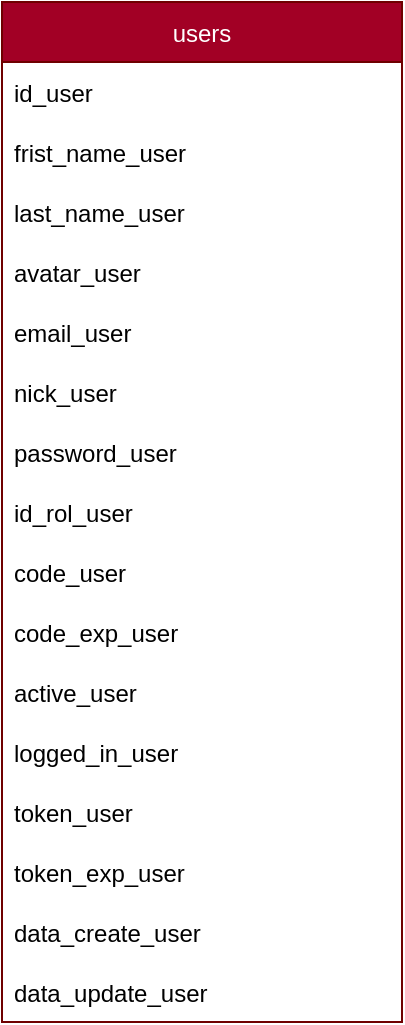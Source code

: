 <mxfile>
    <diagram id="TwqEHlXyz-T0GQaUkwLv" name="users">
        <mxGraphModel dx="736" dy="535" grid="1" gridSize="10" guides="1" tooltips="1" connect="1" arrows="1" fold="1" page="1" pageScale="1" pageWidth="827" pageHeight="1169" math="0" shadow="0">
            <root>
                <mxCell id="0"/>
                <mxCell id="1" parent="0"/>
                <mxCell id="2" value="users" style="swimlane;fontStyle=0;childLayout=stackLayout;horizontal=1;startSize=30;horizontalStack=0;resizeParent=1;resizeParentMax=0;resizeLast=0;collapsible=1;marginBottom=0;fillColor=#a20025;fontColor=#ffffff;strokeColor=#6F0000;" parent="1" vertex="1">
                    <mxGeometry x="330" y="160" width="200" height="510" as="geometry"/>
                </mxCell>
                <mxCell id="3" value="id_user" style="text;strokeColor=none;fillColor=none;align=left;verticalAlign=middle;spacingLeft=4;spacingRight=4;overflow=hidden;points=[[0,0.5],[1,0.5]];portConstraint=eastwest;rotatable=0;" parent="2" vertex="1">
                    <mxGeometry y="30" width="200" height="30" as="geometry"/>
                </mxCell>
                <mxCell id="4" value="frist_name_user" style="text;strokeColor=none;fillColor=none;align=left;verticalAlign=middle;spacingLeft=4;spacingRight=4;overflow=hidden;points=[[0,0.5],[1,0.5]];portConstraint=eastwest;rotatable=0;" parent="2" vertex="1">
                    <mxGeometry y="60" width="200" height="30" as="geometry"/>
                </mxCell>
                <mxCell id="8" value="last_name_user" style="text;strokeColor=none;fillColor=none;align=left;verticalAlign=middle;spacingLeft=4;spacingRight=4;overflow=hidden;points=[[0,0.5],[1,0.5]];portConstraint=eastwest;rotatable=0;" parent="2" vertex="1">
                    <mxGeometry y="90" width="200" height="30" as="geometry"/>
                </mxCell>
                <mxCell id="CUGPLdXj15tZEPL0o5Ey-15" value="avatar_user" style="text;strokeColor=none;fillColor=none;align=left;verticalAlign=middle;spacingLeft=4;spacingRight=4;overflow=hidden;points=[[0,0.5],[1,0.5]];portConstraint=eastwest;rotatable=0;" parent="2" vertex="1">
                    <mxGeometry y="120" width="200" height="30" as="geometry"/>
                </mxCell>
                <mxCell id="5" value="email_user" style="text;strokeColor=none;fillColor=none;align=left;verticalAlign=middle;spacingLeft=4;spacingRight=4;overflow=hidden;points=[[0,0.5],[1,0.5]];portConstraint=eastwest;rotatable=0;" parent="2" vertex="1">
                    <mxGeometry y="150" width="200" height="30" as="geometry"/>
                </mxCell>
                <mxCell id="9" value="nick_user" style="text;strokeColor=none;fillColor=none;align=left;verticalAlign=middle;spacingLeft=4;spacingRight=4;overflow=hidden;points=[[0,0.5],[1,0.5]];portConstraint=eastwest;rotatable=0;" parent="2" vertex="1">
                    <mxGeometry y="180" width="200" height="30" as="geometry"/>
                </mxCell>
                <mxCell id="10" value="password_user" style="text;strokeColor=none;fillColor=none;align=left;verticalAlign=middle;spacingLeft=4;spacingRight=4;overflow=hidden;points=[[0,0.5],[1,0.5]];portConstraint=eastwest;rotatable=0;" parent="2" vertex="1">
                    <mxGeometry y="210" width="200" height="30" as="geometry"/>
                </mxCell>
                <mxCell id="MIo3ZtED6u05MXqJOeDs-14" value="id_rol_user" style="text;strokeColor=none;fillColor=none;align=left;verticalAlign=middle;spacingLeft=4;spacingRight=4;overflow=hidden;points=[[0,0.5],[1,0.5]];portConstraint=eastwest;rotatable=0;" parent="2" vertex="1">
                    <mxGeometry y="240" width="200" height="30" as="geometry"/>
                </mxCell>
                <mxCell id="8s_-cQ6L4pZRigQlBt_O-14" value="code_user" style="text;strokeColor=none;fillColor=none;align=left;verticalAlign=middle;spacingLeft=4;spacingRight=4;overflow=hidden;points=[[0,0.5],[1,0.5]];portConstraint=eastwest;rotatable=0;" parent="2" vertex="1">
                    <mxGeometry y="270" width="200" height="30" as="geometry"/>
                </mxCell>
                <mxCell id="CUGPLdXj15tZEPL0o5Ey-14" value="code_exp_user" style="text;strokeColor=none;fillColor=none;align=left;verticalAlign=middle;spacingLeft=4;spacingRight=4;overflow=hidden;points=[[0,0.5],[1,0.5]];portConstraint=eastwest;rotatable=0;" parent="2" vertex="1">
                    <mxGeometry y="300" width="200" height="30" as="geometry"/>
                </mxCell>
                <mxCell id="_kCcFw-_OihLcSpyuww9-15" value="active_user" style="text;strokeColor=none;fillColor=none;align=left;verticalAlign=middle;spacingLeft=4;spacingRight=4;overflow=hidden;points=[[0,0.5],[1,0.5]];portConstraint=eastwest;rotatable=0;" parent="2" vertex="1">
                    <mxGeometry y="330" width="200" height="30" as="geometry"/>
                </mxCell>
                <mxCell id="_kCcFw-_OihLcSpyuww9-14" value="logged_in_user" style="text;strokeColor=none;fillColor=none;align=left;verticalAlign=middle;spacingLeft=4;spacingRight=4;overflow=hidden;points=[[0,0.5],[1,0.5]];portConstraint=eastwest;rotatable=0;" parent="2" vertex="1">
                    <mxGeometry y="360" width="200" height="30" as="geometry"/>
                </mxCell>
                <mxCell id="11" value="token_user" style="text;strokeColor=none;fillColor=none;align=left;verticalAlign=middle;spacingLeft=4;spacingRight=4;overflow=hidden;points=[[0,0.5],[1,0.5]];portConstraint=eastwest;rotatable=0;" parent="2" vertex="1">
                    <mxGeometry y="390" width="200" height="30" as="geometry"/>
                </mxCell>
                <mxCell id="12" value="token_exp_user" style="text;strokeColor=none;fillColor=none;align=left;verticalAlign=middle;spacingLeft=4;spacingRight=4;overflow=hidden;points=[[0,0.5],[1,0.5]];portConstraint=eastwest;rotatable=0;" parent="2" vertex="1">
                    <mxGeometry y="420" width="200" height="30" as="geometry"/>
                </mxCell>
                <mxCell id="13" value="data_create_user" style="text;strokeColor=none;fillColor=none;align=left;verticalAlign=middle;spacingLeft=4;spacingRight=4;overflow=hidden;points=[[0,0.5],[1,0.5]];portConstraint=eastwest;rotatable=0;" parent="2" vertex="1">
                    <mxGeometry y="450" width="200" height="30" as="geometry"/>
                </mxCell>
                <mxCell id="14" value="data_update_user" style="text;strokeColor=none;fillColor=none;align=left;verticalAlign=middle;spacingLeft=4;spacingRight=4;overflow=hidden;points=[[0,0.5],[1,0.5]];portConstraint=eastwest;rotatable=0;" parent="2" vertex="1">
                    <mxGeometry y="480" width="200" height="30" as="geometry"/>
                </mxCell>
            </root>
        </mxGraphModel>
    </diagram>
    <diagram name="products" id="J0vgvxfZZCixbBeC4TnS">
        <mxGraphModel dx="595" dy="605" grid="1" gridSize="10" guides="1" tooltips="1" connect="1" arrows="1" fold="1" page="1" pageScale="1" pageWidth="827" pageHeight="1169" math="0" shadow="0">
            <root>
                <mxCell id="jhzp4ABi9KNPk_GAH-yt-0"/>
                <mxCell id="jhzp4ABi9KNPk_GAH-yt-1" parent="jhzp4ABi9KNPk_GAH-yt-0"/>
                <mxCell id="jhzp4ABi9KNPk_GAH-yt-2" value="products" style="swimlane;fontStyle=0;childLayout=stackLayout;horizontal=1;startSize=30;horizontalStack=0;resizeParent=1;resizeParentMax=0;resizeLast=0;collapsible=1;marginBottom=0;fillColor=#a20025;fontColor=#ffffff;strokeColor=#6F0000;" parent="jhzp4ABi9KNPk_GAH-yt-1" vertex="1">
                    <mxGeometry x="240" y="180" width="150" height="330" as="geometry"/>
                </mxCell>
                <mxCell id="jhzp4ABi9KNPk_GAH-yt-3" value="id_product" style="text;strokeColor=none;fillColor=none;align=left;verticalAlign=middle;spacingLeft=4;spacingRight=4;overflow=hidden;points=[[0,0.5],[1,0.5]];portConstraint=eastwest;rotatable=0;" parent="jhzp4ABi9KNPk_GAH-yt-2" vertex="1">
                    <mxGeometry y="30" width="150" height="30" as="geometry"/>
                </mxCell>
                <mxCell id="ni0AijwCaQ_9Kivrfrr_-0" value="id_user_product" style="text;strokeColor=none;fillColor=none;align=left;verticalAlign=middle;spacingLeft=4;spacingRight=4;overflow=hidden;points=[[0,0.5],[1,0.5]];portConstraint=eastwest;rotatable=0;" parent="jhzp4ABi9KNPk_GAH-yt-2" vertex="1">
                    <mxGeometry y="60" width="150" height="30" as="geometry"/>
                </mxCell>
                <mxCell id="jhzp4ABi9KNPk_GAH-yt-4" value="name_product" style="text;strokeColor=none;fillColor=none;align=left;verticalAlign=middle;spacingLeft=4;spacingRight=4;overflow=hidden;points=[[0,0.5],[1,0.5]];portConstraint=eastwest;rotatable=0;" parent="jhzp4ABi9KNPk_GAH-yt-2" vertex="1">
                    <mxGeometry y="90" width="150" height="30" as="geometry"/>
                </mxCell>
                <mxCell id="y993YxXYXiB7ndSkDx4q-0" value="description_product" style="text;strokeColor=none;fillColor=none;align=left;verticalAlign=middle;spacingLeft=4;spacingRight=4;overflow=hidden;points=[[0,0.5],[1,0.5]];portConstraint=eastwest;rotatable=0;" parent="jhzp4ABi9KNPk_GAH-yt-2" vertex="1">
                    <mxGeometry y="120" width="150" height="30" as="geometry"/>
                </mxCell>
                <mxCell id="aUJPRQSHZ6fd_BQk_Qw2-0" value="image_product" style="text;strokeColor=none;fillColor=none;align=left;verticalAlign=middle;spacingLeft=4;spacingRight=4;overflow=hidden;points=[[0,0.5],[1,0.5]];portConstraint=eastwest;rotatable=0;" parent="jhzp4ABi9KNPk_GAH-yt-2" vertex="1">
                    <mxGeometry y="150" width="150" height="30" as="geometry"/>
                </mxCell>
                <mxCell id="354ASEUlOYxVKdZRg9Gr-0" value="amount_product" style="text;strokeColor=none;fillColor=none;align=left;verticalAlign=middle;spacingLeft=4;spacingRight=4;overflow=hidden;points=[[0,0.5],[1,0.5]];portConstraint=eastwest;rotatable=0;" parent="jhzp4ABi9KNPk_GAH-yt-2" vertex="1">
                    <mxGeometry y="180" width="150" height="30" as="geometry"/>
                </mxCell>
                <mxCell id="354ASEUlOYxVKdZRg9Gr-1" value="price_product" style="text;strokeColor=none;fillColor=none;align=left;verticalAlign=middle;spacingLeft=4;spacingRight=4;overflow=hidden;points=[[0,0.5],[1,0.5]];portConstraint=eastwest;rotatable=0;" parent="jhzp4ABi9KNPk_GAH-yt-2" vertex="1">
                    <mxGeometry y="210" width="150" height="30" as="geometry"/>
                </mxCell>
                <mxCell id="aUJPRQSHZ6fd_BQk_Qw2-1" value="activo_product" style="text;strokeColor=none;fillColor=none;align=left;verticalAlign=middle;spacingLeft=4;spacingRight=4;overflow=hidden;points=[[0,0.5],[1,0.5]];portConstraint=eastwest;rotatable=0;" parent="jhzp4ABi9KNPk_GAH-yt-2" vertex="1">
                    <mxGeometry y="240" width="150" height="30" as="geometry"/>
                </mxCell>
                <mxCell id="jhzp4ABi9KNPk_GAH-yt-11" value="data_create_product" style="text;strokeColor=none;fillColor=none;align=left;verticalAlign=middle;spacingLeft=4;spacingRight=4;overflow=hidden;points=[[0,0.5],[1,0.5]];portConstraint=eastwest;rotatable=0;" parent="jhzp4ABi9KNPk_GAH-yt-2" vertex="1">
                    <mxGeometry y="270" width="150" height="30" as="geometry"/>
                </mxCell>
                <mxCell id="jhzp4ABi9KNPk_GAH-yt-12" value="data_update_product" style="text;strokeColor=none;fillColor=none;align=left;verticalAlign=middle;spacingLeft=4;spacingRight=4;overflow=hidden;points=[[0,0.5],[1,0.5]];portConstraint=eastwest;rotatable=0;" parent="jhzp4ABi9KNPk_GAH-yt-2" vertex="1">
                    <mxGeometry y="300" width="150" height="30" as="geometry"/>
                </mxCell>
            </root>
        </mxGraphModel>
    </diagram>
    <diagram name="orders" id="rhVkviDi0sDywoXgT54s">
        <mxGraphModel dx="656" dy="539" grid="1" gridSize="10" guides="1" tooltips="1" connect="1" arrows="1" fold="1" page="1" pageScale="1" pageWidth="827" pageHeight="1169" math="0" shadow="0">
            <root>
                <mxCell id="dOpGE1fQpx9OrAc0WH1W-0"/>
                <mxCell id="dOpGE1fQpx9OrAc0WH1W-1" parent="dOpGE1fQpx9OrAc0WH1W-0"/>
                <mxCell id="dOpGE1fQpx9OrAc0WH1W-2" value="orders" style="swimlane;fontStyle=0;childLayout=stackLayout;horizontal=1;startSize=30;horizontalStack=0;resizeParent=1;resizeParentMax=0;resizeLast=0;collapsible=1;marginBottom=0;fillColor=#a20025;fontColor=#ffffff;strokeColor=#6F0000;" parent="dOpGE1fQpx9OrAc0WH1W-1" vertex="1">
                    <mxGeometry x="280" y="140" width="190" height="330" as="geometry"/>
                </mxCell>
                <mxCell id="dOpGE1fQpx9OrAc0WH1W-3" value="id_order" style="text;strokeColor=none;fillColor=none;align=left;verticalAlign=middle;spacingLeft=4;spacingRight=4;overflow=hidden;points=[[0,0.5],[1,0.5]];portConstraint=eastwest;rotatable=0;" parent="dOpGE1fQpx9OrAc0WH1W-2" vertex="1">
                    <mxGeometry y="30" width="190" height="30" as="geometry"/>
                </mxCell>
                <mxCell id="dOpGE1fQpx9OrAc0WH1W-4" value="id_user_order" style="text;strokeColor=none;fillColor=none;align=left;verticalAlign=middle;spacingLeft=4;spacingRight=4;overflow=hidden;points=[[0,0.5],[1,0.5]];portConstraint=eastwest;rotatable=0;" parent="dOpGE1fQpx9OrAc0WH1W-2" vertex="1">
                    <mxGeometry y="60" width="190" height="30" as="geometry"/>
                </mxCell>
                <mxCell id="OMUfB38deyqLhgVCkz8_-0" value="id_product_order" style="text;strokeColor=none;fillColor=none;align=left;verticalAlign=middle;spacingLeft=4;spacingRight=4;overflow=hidden;points=[[0,0.5],[1,0.5]];portConstraint=eastwest;rotatable=0;" parent="dOpGE1fQpx9OrAc0WH1W-2" vertex="1">
                    <mxGeometry y="90" width="190" height="30" as="geometry"/>
                </mxCell>
                <mxCell id="dOpGE1fQpx9OrAc0WH1W-7" value="order_date_order" style="text;strokeColor=none;fillColor=none;align=left;verticalAlign=middle;spacingLeft=4;spacingRight=4;overflow=hidden;points=[[0,0.5],[1,0.5]];portConstraint=eastwest;rotatable=0;" parent="dOpGE1fQpx9OrAc0WH1W-2" vertex="1">
                    <mxGeometry y="120" width="190" height="30" as="geometry"/>
                </mxCell>
                <mxCell id="dOpGE1fQpx9OrAc0WH1W-8" value="paking_time_order" style="text;strokeColor=none;fillColor=none;align=left;verticalAlign=middle;spacingLeft=4;spacingRight=4;overflow=hidden;points=[[0,0.5],[1,0.5]];portConstraint=eastwest;rotatable=0;" parent="dOpGE1fQpx9OrAc0WH1W-2" vertex="1">
                    <mxGeometry y="150" width="190" height="30" as="geometry"/>
                </mxCell>
                <mxCell id="dOpGE1fQpx9OrAc0WH1W-9" value="transportation_time_order" style="text;strokeColor=none;fillColor=none;align=left;verticalAlign=middle;spacingLeft=4;spacingRight=4;overflow=hidden;points=[[0,0.5],[1,0.5]];portConstraint=eastwest;rotatable=0;" parent="dOpGE1fQpx9OrAc0WH1W-2" vertex="1">
                    <mxGeometry y="180" width="190" height="30" as="geometry"/>
                </mxCell>
                <mxCell id="dOpGE1fQpx9OrAc0WH1W-10" value="delivery_time_order" style="text;strokeColor=none;fillColor=none;align=left;verticalAlign=middle;spacingLeft=4;spacingRight=4;overflow=hidden;points=[[0,0.5],[1,0.5]];portConstraint=eastwest;rotatable=0;" parent="dOpGE1fQpx9OrAc0WH1W-2" vertex="1">
                    <mxGeometry y="210" width="190" height="30" as="geometry"/>
                </mxCell>
                <mxCell id="hgIaVjFo1_AkoxoEqPUl-0" value="active_order" style="text;strokeColor=none;fillColor=none;align=left;verticalAlign=middle;spacingLeft=4;spacingRight=4;overflow=hidden;points=[[0,0.5],[1,0.5]];portConstraint=eastwest;rotatable=0;" parent="dOpGE1fQpx9OrAc0WH1W-2" vertex="1">
                    <mxGeometry y="240" width="190" height="30" as="geometry"/>
                </mxCell>
                <mxCell id="dOpGE1fQpx9OrAc0WH1W-11" value="data_create_order" style="text;strokeColor=none;fillColor=none;align=left;verticalAlign=middle;spacingLeft=4;spacingRight=4;overflow=hidden;points=[[0,0.5],[1,0.5]];portConstraint=eastwest;rotatable=0;" parent="dOpGE1fQpx9OrAc0WH1W-2" vertex="1">
                    <mxGeometry y="270" width="190" height="30" as="geometry"/>
                </mxCell>
                <mxCell id="dOpGE1fQpx9OrAc0WH1W-12" value="data_update_order" style="text;strokeColor=none;fillColor=none;align=left;verticalAlign=middle;spacingLeft=4;spacingRight=4;overflow=hidden;points=[[0,0.5],[1,0.5]];portConstraint=eastwest;rotatable=0;" parent="dOpGE1fQpx9OrAc0WH1W-2" vertex="1">
                    <mxGeometry y="300" width="190" height="30" as="geometry"/>
                </mxCell>
            </root>
        </mxGraphModel>
    </diagram>
    <diagram name="rols" id="E0p_cO3yU-YZRRfb1x2v">
        <mxGraphModel dx="736" dy="535" grid="1" gridSize="10" guides="1" tooltips="1" connect="1" arrows="1" fold="1" page="1" pageScale="1" pageWidth="827" pageHeight="1169" math="0" shadow="0">
            <root>
                <mxCell id="ZF4t42-N1sdEx-veLw_2-0"/>
                <mxCell id="ZF4t42-N1sdEx-veLw_2-1" parent="ZF4t42-N1sdEx-veLw_2-0"/>
                <mxCell id="ZF4t42-N1sdEx-veLw_2-2" value="rols" style="swimlane;fontStyle=0;childLayout=stackLayout;horizontal=1;startSize=30;horizontalStack=0;resizeParent=1;resizeParentMax=0;resizeLast=0;collapsible=1;marginBottom=0;fillColor=#a20025;fontColor=#ffffff;strokeColor=#6F0000;" parent="ZF4t42-N1sdEx-veLw_2-1" vertex="1">
                    <mxGeometry x="280" y="140" width="190" height="180" as="geometry"/>
                </mxCell>
                <mxCell id="ZF4t42-N1sdEx-veLw_2-3" value="id_rol" style="text;strokeColor=none;fillColor=none;align=left;verticalAlign=middle;spacingLeft=4;spacingRight=4;overflow=hidden;points=[[0,0.5],[1,0.5]];portConstraint=eastwest;rotatable=0;" parent="ZF4t42-N1sdEx-veLw_2-2" vertex="1">
                    <mxGeometry y="30" width="190" height="30" as="geometry"/>
                </mxCell>
                <mxCell id="ZF4t42-N1sdEx-veLw_2-4" value="type_rol" style="text;strokeColor=none;fillColor=none;align=left;verticalAlign=middle;spacingLeft=4;spacingRight=4;overflow=hidden;points=[[0,0.5],[1,0.5]];portConstraint=eastwest;rotatable=0;" parent="ZF4t42-N1sdEx-veLw_2-2" vertex="1">
                    <mxGeometry y="60" width="190" height="30" as="geometry"/>
                </mxCell>
                <mxCell id="ZF4t42-N1sdEx-veLw_2-10" value="active_rol" style="text;strokeColor=none;fillColor=none;align=left;verticalAlign=middle;spacingLeft=4;spacingRight=4;overflow=hidden;points=[[0,0.5],[1,0.5]];portConstraint=eastwest;rotatable=0;" parent="ZF4t42-N1sdEx-veLw_2-2" vertex="1">
                    <mxGeometry y="90" width="190" height="30" as="geometry"/>
                </mxCell>
                <mxCell id="ZF4t42-N1sdEx-veLw_2-11" value="data_create_rol" style="text;strokeColor=none;fillColor=none;align=left;verticalAlign=middle;spacingLeft=4;spacingRight=4;overflow=hidden;points=[[0,0.5],[1,0.5]];portConstraint=eastwest;rotatable=0;" parent="ZF4t42-N1sdEx-veLw_2-2" vertex="1">
                    <mxGeometry y="120" width="190" height="30" as="geometry"/>
                </mxCell>
                <mxCell id="ZF4t42-N1sdEx-veLw_2-12" value="data_update_rol" style="text;strokeColor=none;fillColor=none;align=left;verticalAlign=middle;spacingLeft=4;spacingRight=4;overflow=hidden;points=[[0,0.5],[1,0.5]];portConstraint=eastwest;rotatable=0;" parent="ZF4t42-N1sdEx-veLw_2-2" vertex="1">
                    <mxGeometry y="150" width="190" height="30" as="geometry"/>
                </mxCell>
            </root>
        </mxGraphModel>
    </diagram>
    <diagram name="databases" id="1LcjGrUxoKc5_-KN6JaH">
        <mxGraphModel dx="736" dy="535" grid="1" gridSize="10" guides="1" tooltips="1" connect="1" arrows="1" fold="1" page="1" pageScale="1" pageWidth="827" pageHeight="1169" math="0" shadow="0">
            <root>
                <mxCell id="LRPeA-8xaRfoeDyJkKTi-0"/>
                <mxCell id="LRPeA-8xaRfoeDyJkKTi-1" parent="LRPeA-8xaRfoeDyJkKTi-0"/>
                <mxCell id="LRPeA-8xaRfoeDyJkKTi-2" value="databases" style="swimlane;fontStyle=0;childLayout=stackLayout;horizontal=1;startSize=30;horizontalStack=0;resizeParent=1;resizeParentMax=0;resizeLast=0;collapsible=1;marginBottom=0;fillColor=#a20025;fontColor=#ffffff;strokeColor=#6F0000;" parent="LRPeA-8xaRfoeDyJkKTi-1" vertex="1">
                    <mxGeometry x="280" y="140" width="190" height="330" as="geometry"/>
                </mxCell>
                <mxCell id="LRPeA-8xaRfoeDyJkKTi-3" value="id_database" style="text;strokeColor=none;fillColor=none;align=left;verticalAlign=middle;spacingLeft=4;spacingRight=4;overflow=hidden;points=[[0,0.5],[1,0.5]];portConstraint=eastwest;rotatable=0;" parent="LRPeA-8xaRfoeDyJkKTi-2" vertex="1">
                    <mxGeometry y="30" width="190" height="30" as="geometry"/>
                </mxCell>
                <mxCell id="LRPeA-8xaRfoeDyJkKTi-4" value="base_database" style="text;strokeColor=none;fillColor=none;align=left;verticalAlign=middle;spacingLeft=4;spacingRight=4;overflow=hidden;points=[[0,0.5],[1,0.5]];portConstraint=eastwest;rotatable=0;" parent="LRPeA-8xaRfoeDyJkKTi-2" vertex="1">
                    <mxGeometry y="60" width="190" height="30" as="geometry"/>
                </mxCell>
                <mxCell id="LRPeA-8xaRfoeDyJkKTi-9" value="host_database" style="text;strokeColor=none;fillColor=none;align=left;verticalAlign=middle;spacingLeft=4;spacingRight=4;overflow=hidden;points=[[0,0.5],[1,0.5]];portConstraint=eastwest;rotatable=0;" parent="LRPeA-8xaRfoeDyJkKTi-2" vertex="1">
                    <mxGeometry y="90" width="190" height="30" as="geometry"/>
                </mxCell>
                <mxCell id="LRPeA-8xaRfoeDyJkKTi-10" value="database_database" style="text;strokeColor=none;fillColor=none;align=left;verticalAlign=middle;spacingLeft=4;spacingRight=4;overflow=hidden;points=[[0,0.5],[1,0.5]];portConstraint=eastwest;rotatable=0;" parent="LRPeA-8xaRfoeDyJkKTi-2" vertex="1">
                    <mxGeometry y="120" width="190" height="30" as="geometry"/>
                </mxCell>
                <mxCell id="LRPeA-8xaRfoeDyJkKTi-11" value="user_database" style="text;strokeColor=none;fillColor=none;align=left;verticalAlign=middle;spacingLeft=4;spacingRight=4;overflow=hidden;points=[[0,0.5],[1,0.5]];portConstraint=eastwest;rotatable=0;" parent="LRPeA-8xaRfoeDyJkKTi-2" vertex="1">
                    <mxGeometry y="150" width="190" height="30" as="geometry"/>
                </mxCell>
                <mxCell id="LRPeA-8xaRfoeDyJkKTi-12" value="pass_database" style="text;strokeColor=none;fillColor=none;align=left;verticalAlign=middle;spacingLeft=4;spacingRight=4;overflow=hidden;points=[[0,0.5],[1,0.5]];portConstraint=eastwest;rotatable=0;" parent="LRPeA-8xaRfoeDyJkKTi-2" vertex="1">
                    <mxGeometry y="180" width="190" height="30" as="geometry"/>
                </mxCell>
                <mxCell id="LRPeA-8xaRfoeDyJkKTi-8" value="port_database" style="text;strokeColor=none;fillColor=none;align=left;verticalAlign=middle;spacingLeft=4;spacingRight=4;overflow=hidden;points=[[0,0.5],[1,0.5]];portConstraint=eastwest;rotatable=0;" parent="LRPeA-8xaRfoeDyJkKTi-2" vertex="1">
                    <mxGeometry y="210" width="190" height="30" as="geometry"/>
                </mxCell>
                <mxCell id="LRPeA-8xaRfoeDyJkKTi-5" value="active_database" style="text;strokeColor=none;fillColor=none;align=left;verticalAlign=middle;spacingLeft=4;spacingRight=4;overflow=hidden;points=[[0,0.5],[1,0.5]];portConstraint=eastwest;rotatable=0;" parent="LRPeA-8xaRfoeDyJkKTi-2" vertex="1">
                    <mxGeometry y="240" width="190" height="30" as="geometry"/>
                </mxCell>
                <mxCell id="LRPeA-8xaRfoeDyJkKTi-6" value="data_create_database" style="text;strokeColor=none;fillColor=none;align=left;verticalAlign=middle;spacingLeft=4;spacingRight=4;overflow=hidden;points=[[0,0.5],[1,0.5]];portConstraint=eastwest;rotatable=0;" parent="LRPeA-8xaRfoeDyJkKTi-2" vertex="1">
                    <mxGeometry y="270" width="190" height="30" as="geometry"/>
                </mxCell>
                <mxCell id="LRPeA-8xaRfoeDyJkKTi-7" value="data_update_ddatabase" style="text;strokeColor=none;fillColor=none;align=left;verticalAlign=middle;spacingLeft=4;spacingRight=4;overflow=hidden;points=[[0,0.5],[1,0.5]];portConstraint=eastwest;rotatable=0;" parent="LRPeA-8xaRfoeDyJkKTi-2" vertex="1">
                    <mxGeometry y="300" width="190" height="30" as="geometry"/>
                </mxCell>
            </root>
        </mxGraphModel>
    </diagram>
</mxfile>